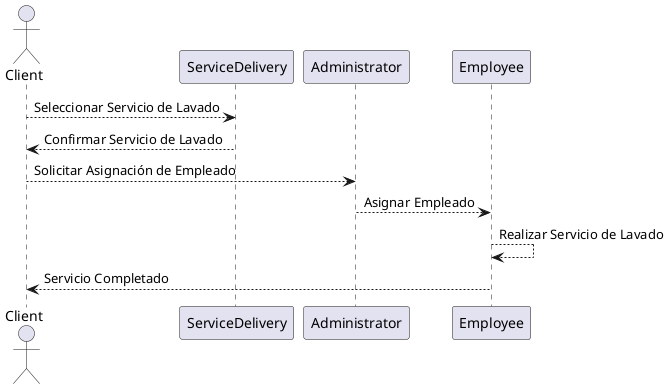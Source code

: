 @startuml
actor Client
Client --> ServiceDelivery: Seleccionar Servicio de Lavado
ServiceDelivery --> Client: Confirmar Servicio de Lavado
Client --> Administrator: Solicitar Asignación de Empleado
Administrator --> Employee: Asignar Empleado
Employee --> Employee: Realizar Servicio de Lavado
Employee --> Client: Servicio Completado
@enduml
